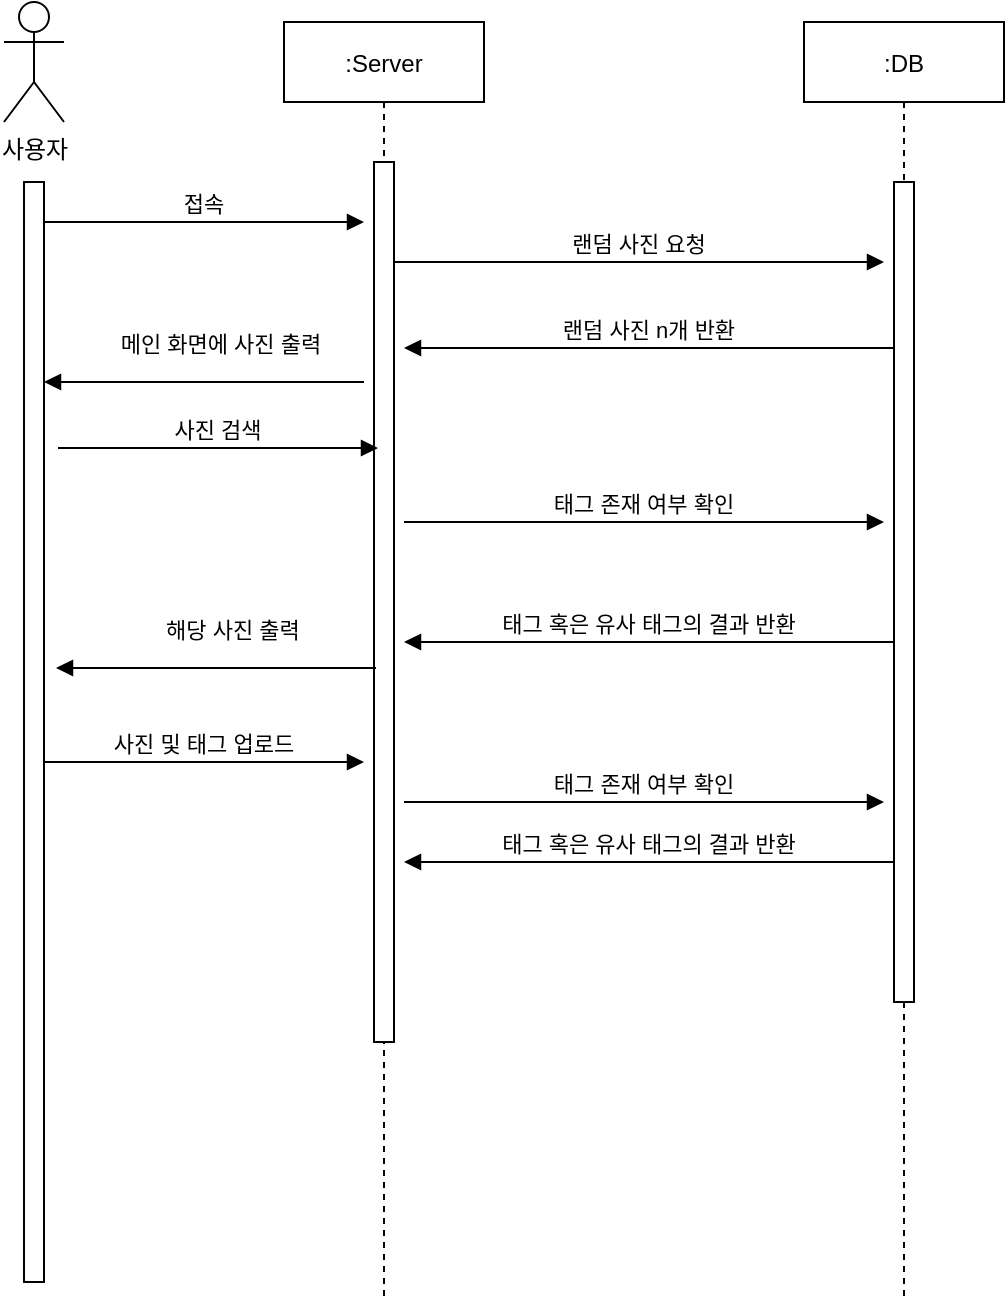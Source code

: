 <mxfile version="14.9.2" type="github">
  <diagram id="kgpKYQtTHZ0yAKxKKP6v" name="Page-1">
    <mxGraphModel dx="782" dy="468" grid="1" gridSize="10" guides="1" tooltips="1" connect="1" arrows="1" fold="1" page="1" pageScale="1" pageWidth="850" pageHeight="1100" math="0" shadow="0">
      <root>
        <mxCell id="0" />
        <mxCell id="1" parent="0" />
        <mxCell id="3nuBFxr9cyL0pnOWT2aG-1" value=":Server" style="shape=umlLifeline;perimeter=lifelinePerimeter;container=1;collapsible=0;recursiveResize=0;rounded=0;shadow=0;strokeWidth=1;" parent="1" vertex="1">
          <mxGeometry x="320" y="80" width="100" height="640" as="geometry" />
        </mxCell>
        <mxCell id="3nuBFxr9cyL0pnOWT2aG-2" value="" style="points=[];perimeter=orthogonalPerimeter;rounded=0;shadow=0;strokeWidth=1;" parent="3nuBFxr9cyL0pnOWT2aG-1" vertex="1">
          <mxGeometry x="45" y="70" width="10" height="440" as="geometry" />
        </mxCell>
        <mxCell id="3nuBFxr9cyL0pnOWT2aG-5" value=":DB" style="shape=umlLifeline;perimeter=lifelinePerimeter;container=1;collapsible=0;recursiveResize=0;rounded=0;shadow=0;strokeWidth=1;" parent="1" vertex="1">
          <mxGeometry x="580" y="80" width="100" height="640" as="geometry" />
        </mxCell>
        <mxCell id="3nuBFxr9cyL0pnOWT2aG-6" value="" style="points=[];perimeter=orthogonalPerimeter;rounded=0;shadow=0;strokeWidth=1;" parent="3nuBFxr9cyL0pnOWT2aG-5" vertex="1">
          <mxGeometry x="45" y="80" width="10" height="410" as="geometry" />
        </mxCell>
        <mxCell id="3nuBFxr9cyL0pnOWT2aG-8" value="랜덤 사진 요청" style="verticalAlign=bottom;endArrow=block;shadow=0;strokeWidth=1;" parent="1" source="3nuBFxr9cyL0pnOWT2aG-2" edge="1">
          <mxGeometry relative="1" as="geometry">
            <mxPoint x="275" y="160" as="sourcePoint" />
            <mxPoint x="620" y="200" as="targetPoint" />
            <Array as="points">
              <mxPoint x="510" y="200" />
            </Array>
          </mxGeometry>
        </mxCell>
        <mxCell id="knwIie3YdM3t9hbyY5Hr-1" value="사용자" style="shape=umlActor;verticalLabelPosition=bottom;verticalAlign=top;html=1;outlineConnect=0;" vertex="1" parent="1">
          <mxGeometry x="180" y="70" width="30" height="60" as="geometry" />
        </mxCell>
        <mxCell id="knwIie3YdM3t9hbyY5Hr-3" value="" style="points=[];perimeter=orthogonalPerimeter;rounded=0;shadow=0;strokeWidth=1;" vertex="1" parent="1">
          <mxGeometry x="190" y="160" width="10" height="550" as="geometry" />
        </mxCell>
        <mxCell id="knwIie3YdM3t9hbyY5Hr-9" value="접속" style="verticalAlign=bottom;endArrow=block;shadow=0;strokeWidth=1;" edge="1" parent="1">
          <mxGeometry relative="1" as="geometry">
            <mxPoint x="200" y="180.0" as="sourcePoint" />
            <mxPoint x="360" y="180" as="targetPoint" />
          </mxGeometry>
        </mxCell>
        <mxCell id="knwIie3YdM3t9hbyY5Hr-10" value="메인 화면에 사진 출력 " style="verticalAlign=bottom;endArrow=block;shadow=0;strokeWidth=1;" edge="1" parent="1">
          <mxGeometry x="-0.125" y="-10" relative="1" as="geometry">
            <mxPoint x="360" y="260" as="sourcePoint" />
            <mxPoint x="200" y="260.0" as="targetPoint" />
            <mxPoint as="offset" />
          </mxGeometry>
        </mxCell>
        <mxCell id="knwIie3YdM3t9hbyY5Hr-12" value="랜덤 사진 n개 반환" style="verticalAlign=bottom;endArrow=block;shadow=0;strokeWidth=1;" edge="1" parent="1">
          <mxGeometry relative="1" as="geometry">
            <mxPoint x="625" y="243" as="sourcePoint" />
            <mxPoint x="380" y="243" as="targetPoint" />
            <Array as="points">
              <mxPoint x="515" y="243" />
            </Array>
          </mxGeometry>
        </mxCell>
        <mxCell id="knwIie3YdM3t9hbyY5Hr-13" value="사진 검색" style="verticalAlign=bottom;endArrow=block;shadow=0;strokeWidth=1;" edge="1" parent="1">
          <mxGeometry relative="1" as="geometry">
            <mxPoint x="207" y="293.0" as="sourcePoint" />
            <mxPoint x="367" y="293" as="targetPoint" />
          </mxGeometry>
        </mxCell>
        <mxCell id="knwIie3YdM3t9hbyY5Hr-15" value="태그 존재 여부 확인" style="verticalAlign=bottom;endArrow=block;shadow=0;strokeWidth=1;" edge="1" parent="1">
          <mxGeometry relative="1" as="geometry">
            <mxPoint x="380" y="330.0" as="sourcePoint" />
            <mxPoint x="620" y="330" as="targetPoint" />
          </mxGeometry>
        </mxCell>
        <mxCell id="knwIie3YdM3t9hbyY5Hr-16" value="태그 혹은 유사 태그의 결과 반환" style="verticalAlign=bottom;endArrow=block;shadow=0;strokeWidth=1;" edge="1" parent="1">
          <mxGeometry relative="1" as="geometry">
            <mxPoint x="625" y="390" as="sourcePoint" />
            <mxPoint x="380" y="390" as="targetPoint" />
            <Array as="points">
              <mxPoint x="515" y="390" />
            </Array>
          </mxGeometry>
        </mxCell>
        <mxCell id="knwIie3YdM3t9hbyY5Hr-18" value="해당 사진 출력 " style="verticalAlign=bottom;endArrow=block;shadow=0;strokeWidth=1;" edge="1" parent="1">
          <mxGeometry x="-0.125" y="-10" relative="1" as="geometry">
            <mxPoint x="366" y="403" as="sourcePoint" />
            <mxPoint x="206" y="403.0" as="targetPoint" />
            <mxPoint as="offset" />
          </mxGeometry>
        </mxCell>
        <mxCell id="knwIie3YdM3t9hbyY5Hr-19" value="사진 및 태그 업로드" style="verticalAlign=bottom;endArrow=block;shadow=0;strokeWidth=1;" edge="1" parent="1">
          <mxGeometry relative="1" as="geometry">
            <mxPoint x="200" y="450.0" as="sourcePoint" />
            <mxPoint x="360" y="450" as="targetPoint" />
          </mxGeometry>
        </mxCell>
        <mxCell id="knwIie3YdM3t9hbyY5Hr-20" value="태그 존재 여부 확인" style="verticalAlign=bottom;endArrow=block;shadow=0;strokeWidth=1;" edge="1" parent="1">
          <mxGeometry relative="1" as="geometry">
            <mxPoint x="380" y="470.0" as="sourcePoint" />
            <mxPoint x="620" y="470" as="targetPoint" />
          </mxGeometry>
        </mxCell>
        <mxCell id="knwIie3YdM3t9hbyY5Hr-21" value="태그 혹은 유사 태그의 결과 반환" style="verticalAlign=bottom;endArrow=block;shadow=0;strokeWidth=1;" edge="1" parent="1">
          <mxGeometry relative="1" as="geometry">
            <mxPoint x="625" y="500" as="sourcePoint" />
            <mxPoint x="380" y="500" as="targetPoint" />
            <Array as="points" />
          </mxGeometry>
        </mxCell>
      </root>
    </mxGraphModel>
  </diagram>
</mxfile>
